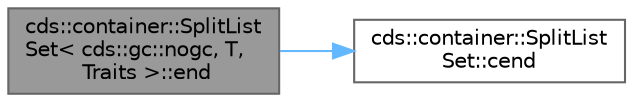 digraph "cds::container::SplitListSet&lt; cds::gc::nogc, T, Traits &gt;::end"
{
 // LATEX_PDF_SIZE
  bgcolor="transparent";
  edge [fontname=Helvetica,fontsize=10,labelfontname=Helvetica,labelfontsize=10];
  node [fontname=Helvetica,fontsize=10,shape=box,height=0.2,width=0.4];
  rankdir="LR";
  Node1 [id="Node000001",label="cds::container::SplitList\lSet\< cds::gc::nogc, T,\l Traits \>::end",height=0.2,width=0.4,color="gray40", fillcolor="grey60", style="filled", fontcolor="black",tooltip="Returns an const iterator that addresses the location succeeding the last element in a set"];
  Node1 -> Node2 [id="edge1_Node000001_Node000002",color="steelblue1",style="solid",tooltip=" "];
  Node2 [id="Node000002",label="cds::container::SplitList\lSet::cend",height=0.2,width=0.4,color="grey40", fillcolor="white", style="filled",URL="$classcds_1_1container_1_1_split_list_set.html#a6df33544c2263f3ad66542de0c05073a",tooltip="Returns an const iterator that addresses the location succeeding the last element in a set"];
}
